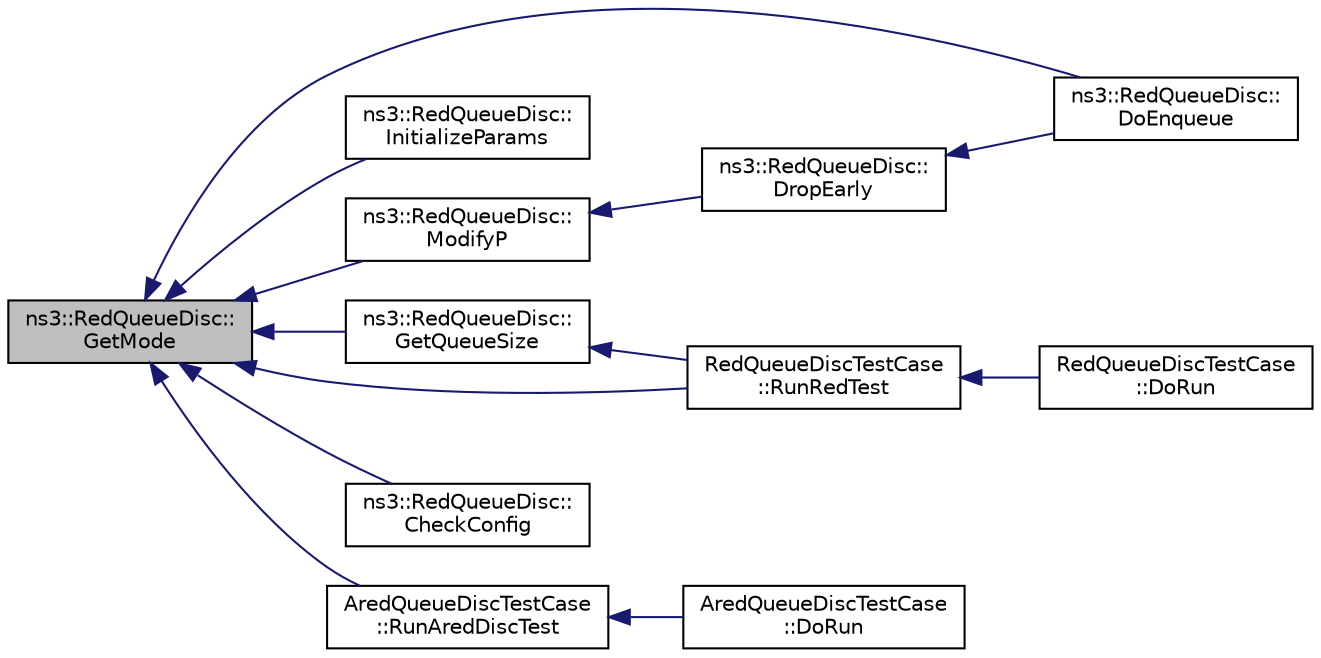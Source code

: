 digraph "ns3::RedQueueDisc::GetMode"
{
  edge [fontname="Helvetica",fontsize="10",labelfontname="Helvetica",labelfontsize="10"];
  node [fontname="Helvetica",fontsize="10",shape=record];
  rankdir="LR";
  Node1 [label="ns3::RedQueueDisc::\lGetMode",height=0.2,width=0.4,color="black", fillcolor="grey75", style="filled", fontcolor="black"];
  Node1 -> Node2 [dir="back",color="midnightblue",fontsize="10",style="solid"];
  Node2 [label="ns3::RedQueueDisc::\lDoEnqueue",height=0.2,width=0.4,color="black", fillcolor="white", style="filled",URL="$d5/d02/classns3_1_1RedQueueDisc.html#ae0be138c29bf158336a7a74a90790c2a"];
  Node1 -> Node3 [dir="back",color="midnightblue",fontsize="10",style="solid"];
  Node3 [label="ns3::RedQueueDisc::\lInitializeParams",height=0.2,width=0.4,color="black", fillcolor="white", style="filled",URL="$d5/d02/classns3_1_1RedQueueDisc.html#adac83b0cbf66f22a6176304b3907995e",tooltip="Initialize the queue parameters. "];
  Node1 -> Node4 [dir="back",color="midnightblue",fontsize="10",style="solid"];
  Node4 [label="ns3::RedQueueDisc::\lModifyP",height=0.2,width=0.4,color="black", fillcolor="white", style="filled",URL="$d5/d02/classns3_1_1RedQueueDisc.html#a70b8f8954389cbc428531803e24ed5ee",tooltip="Returns a probability using these function parameters for the DropEarly function. ..."];
  Node4 -> Node5 [dir="back",color="midnightblue",fontsize="10",style="solid"];
  Node5 [label="ns3::RedQueueDisc::\lDropEarly",height=0.2,width=0.4,color="black", fillcolor="white", style="filled",URL="$d5/d02/classns3_1_1RedQueueDisc.html#a8cf68bf93f0ad885f92e32c8269d33d3",tooltip="Check if a packet needs to be dropped due to probability mark. "];
  Node5 -> Node2 [dir="back",color="midnightblue",fontsize="10",style="solid"];
  Node1 -> Node6 [dir="back",color="midnightblue",fontsize="10",style="solid"];
  Node6 [label="ns3::RedQueueDisc::\lGetQueueSize",height=0.2,width=0.4,color="black", fillcolor="white", style="filled",URL="$d5/d02/classns3_1_1RedQueueDisc.html#aa201a831b85c287a99d7a5e04455b463",tooltip="Get the current value of the queue in bytes or packets. "];
  Node6 -> Node7 [dir="back",color="midnightblue",fontsize="10",style="solid"];
  Node7 [label="RedQueueDiscTestCase\l::RunRedTest",height=0.2,width=0.4,color="black", fillcolor="white", style="filled",URL="$da/d90/classRedQueueDiscTestCase.html#adde2745516d74c1565a72d1f4e8d0478"];
  Node7 -> Node8 [dir="back",color="midnightblue",fontsize="10",style="solid"];
  Node8 [label="RedQueueDiscTestCase\l::DoRun",height=0.2,width=0.4,color="black", fillcolor="white", style="filled",URL="$da/d90/classRedQueueDiscTestCase.html#a08dbc0c7061ec2b845ebdfceba6d13dd",tooltip="Implementation to actually run this TestCase. "];
  Node1 -> Node9 [dir="back",color="midnightblue",fontsize="10",style="solid"];
  Node9 [label="ns3::RedQueueDisc::\lCheckConfig",height=0.2,width=0.4,color="black", fillcolor="white", style="filled",URL="$d5/d02/classns3_1_1RedQueueDisc.html#a86e75c3ab20213f1451bdc7270d18114"];
  Node1 -> Node10 [dir="back",color="midnightblue",fontsize="10",style="solid"];
  Node10 [label="AredQueueDiscTestCase\l::RunAredDiscTest",height=0.2,width=0.4,color="black", fillcolor="white", style="filled",URL="$da/d18/classAredQueueDiscTestCase.html#af33ca2897664beffd21b068804c9cb2b"];
  Node10 -> Node11 [dir="back",color="midnightblue",fontsize="10",style="solid"];
  Node11 [label="AredQueueDiscTestCase\l::DoRun",height=0.2,width=0.4,color="black", fillcolor="white", style="filled",URL="$da/d18/classAredQueueDiscTestCase.html#a195e997827d606a561c71b81aeecdcf3",tooltip="Implementation to actually run this TestCase. "];
  Node1 -> Node7 [dir="back",color="midnightblue",fontsize="10",style="solid"];
}
